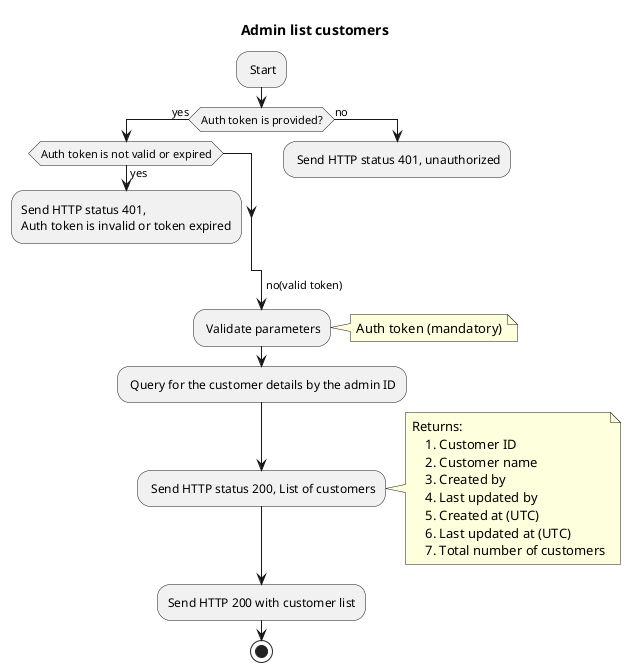 @startuml Admin list customers
title Admin list customers

: Start;
if (Auth token is provided?) then (yes)
    if (Auth token is not valid or expired) then (yes)
        :Send HTTP status 401,
        Auth token is invalid or token expired;
        kill
    endif
else (no)
    : Send HTTP status 401, unauthorized;
    kill
endif
->no(valid token);
: Validate parameters;
note right
    Auth token (mandatory)
end note
: Query for the customer details by the admin ID;
: Send HTTP status 200, List of customers;
note right
    Returns:
        1. Customer ID
        2. Customer name
        3. Created by
        4. Last updated by
        5. Created at (UTC)
        6. Last updated at (UTC)
        7. Total number of customers
end note
:Send HTTP 200 with customer list;
stop
@enduml
